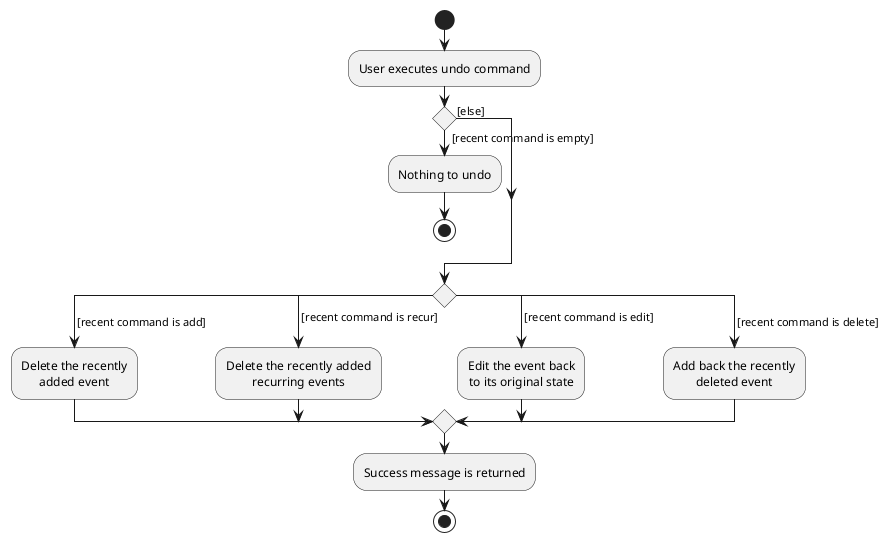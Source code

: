 @startuml
skinparam defaultTextAlignment center
start
:User executes undo command;

'Since the beta syntax does not support placing the condition outside the
'diamond we place it as the true branch instead.
if () then ( [recent command is empty])
    :Nothing to undo;
    stop;
else ([else])
endif
switch ()
case ( [recent command is add])
    :Delete the recently
    added event;
case ( [recent command is recur])
    :Delete the recently added
    recurring events;
case ( [recent command is edit])
    :Edit the event back
    to its original state;
case ( [recent command is delete])
    :Add back the recently
    deleted event;
endswitch
:Success message is returned;
stop
@enduml
